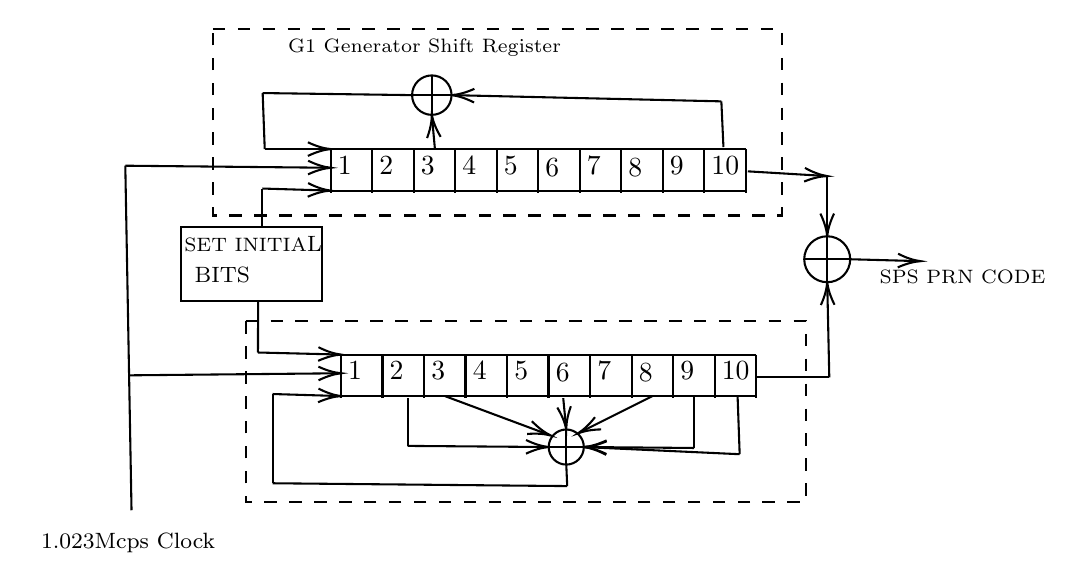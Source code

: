 \tikzset{every picture/.style={line width=0.75pt}} %set default line width to 0.75pt        

\begin{tikzpicture}[x=0.75pt,y=0.75pt,yscale=-1,xscale=1]
%uncomment if require: \path (0,300); %set diagram left start at 0, and has height of 300

%Shape: Grid [id:dp4759069175630535] 
\draw  [draw opacity=0] (187,78.28) -- (387.09,78.28) -- (387.09,99.28) -- (187,99.28) -- cycle ; \draw   (187,78.28) -- (187,99.28)(207,78.28) -- (207,99.28)(227,78.28) -- (227,99.28)(247,78.28) -- (247,99.28)(267,78.28) -- (267,99.28)(287,78.28) -- (287,99.28)(307,78.28) -- (307,99.28)(327,78.28) -- (327,99.28)(347,78.28) -- (347,99.28)(367,78.28) -- (367,99.28)(387,78.28) -- (387,99.28) ; \draw   (187,78.28) -- (387.09,78.28)(187,98.28) -- (387.09,98.28) ; \draw    ;
%Straight Lines [id:da569456764054443] 
\draw    (88.09,86.28) -- (185.09,87.26) ;
\draw [shift={(187.09,87.28)}, rotate = 180.58] [color={rgb, 255:red, 0; green, 0; blue, 0 }  ][line width=0.75]    (10.93,-3.29) .. controls (6.95,-1.4) and (3.31,-0.3) .. (0,0) .. controls (3.31,0.3) and (6.95,1.4) .. (10.93,3.29)   ;
%Straight Lines [id:da10333590103804569] 
\draw    (155.27,78.28) -- (185,78.28) ;
\draw [shift={(187,78.28)}, rotate = 180] [color={rgb, 255:red, 0; green, 0; blue, 0 }  ][line width=0.75]    (10.93,-3.29) .. controls (6.95,-1.4) and (3.31,-0.3) .. (0,0) .. controls (3.31,0.3) and (6.95,1.4) .. (10.93,3.29)   ;
%Straight Lines [id:da24492265686656967] 
\draw    (154.09,97.28) -- (185,98.22) ;
\draw [shift={(187,98.28)}, rotate = 181.74] [color={rgb, 255:red, 0; green, 0; blue, 0 }  ][line width=0.75]    (10.93,-3.29) .. controls (6.95,-1.4) and (3.31,-0.3) .. (0,0) .. controls (3.31,0.3) and (6.95,1.4) .. (10.93,3.29)   ;
%Straight Lines [id:da7870160753562048] 
\draw    (88.09,86.28) -- (91.09,252.28) ;
%Shape: Grid [id:dp16213094638707903] 
\draw  [draw opacity=0] (192,177.28) -- (392.09,177.28) -- (392.09,198.28) -- (192,198.28) -- cycle ; \draw   (192,177.28) -- (192,198.28)(212,177.28) -- (212,198.28)(232,177.28) -- (232,198.28)(252,177.28) -- (252,198.28)(272,177.28) -- (272,198.28)(292,177.28) -- (292,198.28)(312,177.28) -- (312,198.28)(332,177.28) -- (332,198.28)(352,177.28) -- (352,198.28)(372,177.28) -- (372,198.28)(392,177.28) -- (392,198.28) ; \draw   (192,177.28) -- (392.09,177.28)(192,197.28) -- (392.09,197.28) ; \draw    ;
%Straight Lines [id:da7354388024747429] 
\draw    (90.09,187.28) -- (190.09,186.3) ;
\draw [shift={(192.09,186.28)}, rotate = 179.44] [color={rgb, 255:red, 0; green, 0; blue, 0 }  ][line width=0.75]    (10.93,-3.29) .. controls (6.95,-1.4) and (3.31,-0.3) .. (0,0) .. controls (3.31,0.3) and (6.95,1.4) .. (10.93,3.29)   ;
%Straight Lines [id:da7447494470460669] 
\draw    (152,176.28) -- (190,177.23) ;
\draw [shift={(192,177.28)}, rotate = 181.43] [color={rgb, 255:red, 0; green, 0; blue, 0 }  ][line width=0.75]    (10.93,-3.29) .. controls (6.95,-1.4) and (3.31,-0.3) .. (0,0) .. controls (3.31,0.3) and (6.95,1.4) .. (10.93,3.29)   ;
%Straight Lines [id:da031744246724348946] 
\draw    (159.09,196.28) -- (190,197.22) ;
\draw [shift={(192,197.28)}, rotate = 181.74] [color={rgb, 255:red, 0; green, 0; blue, 0 }  ][line width=0.75]    (10.93,-3.29) .. controls (6.95,-1.4) and (3.31,-0.3) .. (0,0) .. controls (3.31,0.3) and (6.95,1.4) .. (10.93,3.29)   ;
%Shape: Rectangle [id:dp3444409778450146] 
\draw   (115.09,116) -- (183,116) -- (183,151.28) -- (115.09,151.28) -- cycle ;
%Straight Lines [id:da8394882855126624] 
\draw    (154.09,97.28) -- (154.09,116.28) ;
%Straight Lines [id:da8844900237810436] 
\draw    (155.27,78.28) -- (154.27,51.28) ;
%Shape: Rectangle [id:dp4508883643682198] 
\draw  [dash pattern={on 4.5pt off 4.5pt}] (146.09,161.28) -- (416.09,161.28) -- (416.09,248.28) -- (146.09,248.28) -- cycle ;
%Shape: Circle [id:dp6333600485336248] 
\draw   (292.09,221.82) .. controls (292.09,217.15) and (295.88,213.37) .. (300.55,213.37) .. controls (305.21,213.37) and (309,217.15) .. (309,221.82) .. controls (309,226.49) and (305.21,230.28) .. (300.55,230.28) .. controls (295.88,230.28) and (292.09,226.49) .. (292.09,221.82) -- cycle ;
%Straight Lines [id:da565085930383092] 
\draw    (309,221.82) -- (292.09,221.82) ;
%Straight Lines [id:da42773099028752415] 
\draw    (300.55,213.37) -- (300.55,230.28) ;
%Straight Lines [id:da3290835690299596] 
\draw    (224.09,221.28) -- (290.09,221.81) ;
\draw [shift={(292.09,221.82)}, rotate = 180.46] [color={rgb, 255:red, 0; green, 0; blue, 0 }  ][line width=0.75]    (10.93,-3.29) .. controls (6.95,-1.4) and (3.31,-0.3) .. (0,0) .. controls (3.31,0.3) and (6.95,1.4) .. (10.93,3.29)   ;
%Straight Lines [id:da4691319269868135] 
\draw    (224.09,198.28) -- (224.09,221.28) ;
%Straight Lines [id:da5103290679671173] 
\draw    (242.09,197.28) -- (291.22,215.58) ;
\draw [shift={(293.09,216.28)}, rotate = 200.43] [color={rgb, 255:red, 0; green, 0; blue, 0 }  ][line width=0.75]    (10.93,-3.29) .. controls (6.95,-1.4) and (3.31,-0.3) .. (0,0) .. controls (3.31,0.3) and (6.95,1.4) .. (10.93,3.29)   ;
%Straight Lines [id:da0749725526206042] 
\draw    (299.09,198.28) -- (300.35,211.38) ;
\draw [shift={(300.55,213.37)}, rotate = 264.49] [color={rgb, 255:red, 0; green, 0; blue, 0 }  ][line width=0.75]    (10.93,-3.29) .. controls (6.95,-1.4) and (3.31,-0.3) .. (0,0) .. controls (3.31,0.3) and (6.95,1.4) .. (10.93,3.29)   ;
%Straight Lines [id:da3968214865752646] 
\draw    (342.09,197.28) -- (307.88,214.38) ;
\draw [shift={(306.09,215.28)}, rotate = 333.43] [color={rgb, 255:red, 0; green, 0; blue, 0 }  ][line width=0.75]    (10.93,-3.29) .. controls (6.95,-1.4) and (3.31,-0.3) .. (0,0) .. controls (3.31,0.3) and (6.95,1.4) .. (10.93,3.29)   ;
%Straight Lines [id:da8862982187324178] 
\draw    (362.09,222.28) -- (311,221.84) ;
\draw [shift={(309,221.82)}, rotate = 0.49] [color={rgb, 255:red, 0; green, 0; blue, 0 }  ][line width=0.75]    (10.93,-3.29) .. controls (6.95,-1.4) and (3.31,-0.3) .. (0,0) .. controls (3.31,0.3) and (6.95,1.4) .. (10.93,3.29)   ;
%Straight Lines [id:da371299798629132] 
\draw    (362.09,197.28) -- (362.09,222.28) ;
%Straight Lines [id:da021817449039569503] 
\draw    (384.09,225.28) -- (311,221.92) ;
\draw [shift={(309,221.82)}, rotate = 2.63] [color={rgb, 255:red, 0; green, 0; blue, 0 }  ][line width=0.75]    (10.93,-3.29) .. controls (6.95,-1.4) and (3.31,-0.3) .. (0,0) .. controls (3.31,0.3) and (6.95,1.4) .. (10.93,3.29)   ;
%Straight Lines [id:da9332681631618418] 
\draw    (383.09,197.28) -- (384.09,225.28) ;
%Straight Lines [id:da3829411398928415] 
\draw    (159.09,196.28) -- (159.09,239.28) ;
%Straight Lines [id:da10453610903709909] 
\draw    (159.09,239.28) -- (301,240.64) ;
%Straight Lines [id:da0007774149610855208] 
\draw    (301,240.64) -- (300.55,230.28) ;
%Straight Lines [id:da6330583818759461] 
\draw    (152.09,151.28) -- (152,176.28) ;
%Straight Lines [id:da00902543002259093] 
\draw    (154.27,51.28) -- (226.27,52.28) ;
%Shape: Circle [id:dp535536355916993] 
\draw   (226.27,52.28) .. controls (226.27,47.03) and (230.53,42.78) .. (235.77,42.78) .. controls (241.02,42.78) and (245.27,47.03) .. (245.27,52.28) .. controls (245.27,57.53) and (241.02,61.78) .. (235.77,61.78) .. controls (230.53,61.78) and (226.27,57.53) .. (226.27,52.28) -- cycle ;
%Straight Lines [id:da7475335834022037] 
\draw    (388,89) -- (424.28,91.16) ;
\draw [shift={(426.27,91.28)}, rotate = 183.41] [color={rgb, 255:red, 0; green, 0; blue, 0 }  ][line width=0.75]    (10.93,-3.29) .. controls (6.95,-1.4) and (3.31,-0.3) .. (0,0) .. controls (3.31,0.3) and (6.95,1.4) .. (10.93,3.29)   ;
%Shape: Rectangle [id:dp33628232360328436] 
\draw  [dash pattern={on 4.5pt off 4.5pt}] (130.27,20.28) -- (404.27,20.28) -- (404.27,110.28) -- (130.27,110.28) -- cycle ;
%Straight Lines [id:da4528593286074343] 
\draw    (226.27,52.28) -- (245.27,52.28) ;
%Straight Lines [id:da4935198786917454] 
\draw    (235.77,42.78) -- (235.77,61.78) ;
%Straight Lines [id:da006409026658961592] 
\draw    (237.27,78.28) -- (235.95,63.77) ;
\draw [shift={(235.77,61.78)}, rotate = 84.81] [color={rgb, 255:red, 0; green, 0; blue, 0 }  ][line width=0.75]    (10.93,-3.29) .. controls (6.95,-1.4) and (3.31,-0.3) .. (0,0) .. controls (3.31,0.3) and (6.95,1.4) .. (10.93,3.29)   ;
%Straight Lines [id:da7723649958376586] 
\draw    (375.27,55.28) -- (247.27,52.32) ;
\draw [shift={(245.27,52.28)}, rotate = 1.32] [color={rgb, 255:red, 0; green, 0; blue, 0 }  ][line width=0.75]    (10.93,-3.29) .. controls (6.95,-1.4) and (3.31,-0.3) .. (0,0) .. controls (3.31,0.3) and (6.95,1.4) .. (10.93,3.29)   ;
%Straight Lines [id:da81665598367533] 
\draw    (375.27,55.28) -- (376.27,77.28) ;
%Straight Lines [id:da7592139843126284] 
\draw    (426.27,91.28) -- (426.27,118.28) ;
\draw [shift={(426.27,120.28)}, rotate = 270] [color={rgb, 255:red, 0; green, 0; blue, 0 }  ][line width=0.75]    (10.93,-3.29) .. controls (6.95,-1.4) and (3.31,-0.3) .. (0,0) .. controls (3.31,0.3) and (6.95,1.4) .. (10.93,3.29)   ;
%Shape: Circle [id:dp3559277528699165] 
\draw   (415.2,131.35) .. controls (415.2,125.23) and (420.16,120.28) .. (426.27,120.28) .. controls (432.39,120.28) and (437.34,125.23) .. (437.34,131.35) .. controls (437.34,137.46) and (432.39,142.41) .. (426.27,142.41) .. controls (420.16,142.41) and (415.2,137.46) .. (415.2,131.35) -- cycle ;
%Straight Lines [id:da5291717879618754] 
\draw    (427.27,188.28) -- (426.32,144.41) ;
\draw [shift={(426.27,142.41)}, rotate = 88.75] [color={rgb, 255:red, 0; green, 0; blue, 0 }  ][line width=0.75]    (10.93,-3.29) .. controls (6.95,-1.4) and (3.31,-0.3) .. (0,0) .. controls (3.31,0.3) and (6.95,1.4) .. (10.93,3.29)   ;
%Straight Lines [id:da5415214890722322] 
\draw    (392.27,188.28) -- (427.27,188.28) ;
%Straight Lines [id:da6601024458299296] 
\draw    (415.2,131.35) -- (437.34,131.35) ;
%Straight Lines [id:da455975979596007] 
\draw    (426.27,120.28) -- (426.27,142.41) ;
%Straight Lines [id:da36345454664351773] 
\draw    (437.34,131.35) -- (469.27,132.22) ;
\draw [shift={(471.27,132.28)}, rotate = 181.57] [color={rgb, 255:red, 0; green, 0; blue, 0 }  ][line width=0.75]    (10.93,-3.29) .. controls (6.95,-1.4) and (3.31,-0.3) .. (0,0) .. controls (3.31,0.3) and (6.95,1.4) .. (10.93,3.29)   ;

% Text Node
\draw (189,80.28) node [anchor=north west][inner sep=0.75pt]   [align=left] {1};
% Text Node
\draw (209,80.28) node [anchor=north west][inner sep=0.75pt]   [align=left] {2};
% Text Node
\draw (229,80.28) node [anchor=north west][inner sep=0.75pt]   [align=left] {3};
% Text Node
\draw (249,80.28) node [anchor=north west][inner sep=0.75pt]   [align=left] {4};
% Text Node
\draw (269,80.28) node [anchor=north west][inner sep=0.75pt]   [align=left] {5};
% Text Node
\draw (289,81.28) node [anchor=north west][inner sep=0.75pt]   [align=left] {6};
% Text Node
\draw (309,80.28) node [anchor=north west][inner sep=0.75pt]   [align=left] {7};
% Text Node
\draw (329,81.28) node [anchor=north west][inner sep=0.75pt]   [align=left] {8};
% Text Node
\draw (349,80.28) node [anchor=north west][inner sep=0.75pt]   [align=left] {9};
% Text Node
\draw (369,80.28) node [anchor=north west][inner sep=0.75pt]   [align=left] {10};
% Text Node
\draw (46,262) node [anchor=north west][inner sep=0.75pt]  [font=\footnotesize] [align=left] {1.023Mcps Clock};
% Text Node
\draw (194,179.28) node [anchor=north west][inner sep=0.75pt]   [align=left] {1};
% Text Node
\draw (214,179.28) node [anchor=north west][inner sep=0.75pt]   [align=left] {2};
% Text Node
\draw (234,179.28) node [anchor=north west][inner sep=0.75pt]   [align=left] {3};
% Text Node
\draw (254,179.28) node [anchor=north west][inner sep=0.75pt]   [align=left] {4};
% Text Node
\draw (274,179.28) node [anchor=north west][inner sep=0.75pt]   [align=left] {5};
% Text Node
\draw (294,180.28) node [anchor=north west][inner sep=0.75pt]   [align=left] {6};
% Text Node
\draw (314,179.28) node [anchor=north west][inner sep=0.75pt]   [align=left] {7};
% Text Node
\draw (354,179.28) node [anchor=north west][inner sep=0.75pt]   [align=left] {9};
% Text Node
\draw (374,179.28) node [anchor=north west][inner sep=0.75pt]   [align=left] {10};
% Text Node
\draw (334,180.28) node [anchor=north west][inner sep=0.75pt]   [align=left] {8};
% Text Node
\draw (115,119) node [anchor=north west][inner sep=0.75pt]   [align=left] {{\scriptsize SET INITIA}{\footnotesize L}};
% Text Node
\draw (120,134) node [anchor=north west][inner sep=0.75pt]   [align=left] {{\footnotesize BITS}};
% Text Node
\draw (450,135) node [anchor=north west][inner sep=0.75pt]   [align=left] {{\scriptsize SPS PRN CODE}};
% Text Node
\draw (165,24) node [anchor=north west][inner sep=0.75pt]   [align=left] {{\scriptsize G1 Generator Shift Register}};


\end{tikzpicture}
